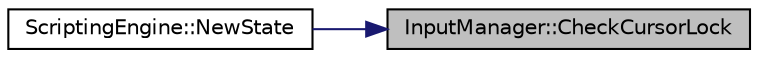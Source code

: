 digraph "InputManager::CheckCursorLock"
{
 // LATEX_PDF_SIZE
  edge [fontname="Helvetica",fontsize="10",labelfontname="Helvetica",labelfontsize="10"];
  node [fontname="Helvetica",fontsize="10",shape=record];
  rankdir="RL";
  Node3 [label="InputManager::CheckCursorLock",height=0.2,width=0.4,color="black", fillcolor="grey75", style="filled", fontcolor="black",tooltip="Check if the cursor is locked."];
  Node3 -> Node4 [dir="back",color="midnightblue",fontsize="10",style="solid",fontname="Helvetica"];
  Node4 [label="ScriptingEngine::NewState",height=0.2,width=0.4,color="black", fillcolor="white", style="filled",URL="$class_scripting_engine.html#a125a0c206da8e74b8f6664c4e523606a",tooltip="Sets up the engine with initial processes and variables and exposes engine functionality to lua."];
}
